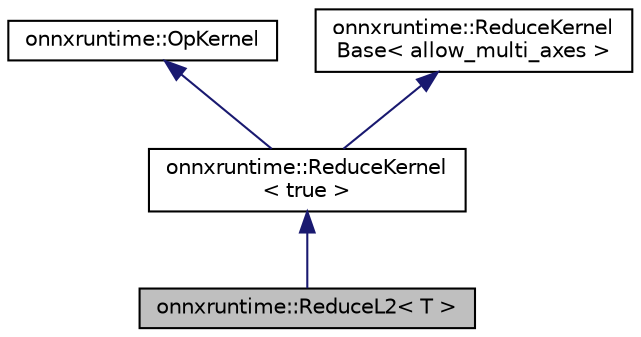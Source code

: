 digraph "onnxruntime::ReduceL2&lt; T &gt;"
{
  edge [fontname="Helvetica",fontsize="10",labelfontname="Helvetica",labelfontsize="10"];
  node [fontname="Helvetica",fontsize="10",shape=record];
  Node0 [label="onnxruntime::ReduceL2\< T \>",height=0.2,width=0.4,color="black", fillcolor="grey75", style="filled", fontcolor="black"];
  Node1 -> Node0 [dir="back",color="midnightblue",fontsize="10",style="solid",fontname="Helvetica"];
  Node1 [label="onnxruntime::ReduceKernel\l\< true \>",height=0.2,width=0.4,color="black", fillcolor="white", style="filled",URL="$classonnxruntime_1_1ReduceKernel.html"];
  Node2 -> Node1 [dir="back",color="midnightblue",fontsize="10",style="solid",fontname="Helvetica"];
  Node2 [label="onnxruntime::OpKernel",height=0.2,width=0.4,color="black", fillcolor="white", style="filled",URL="$classonnxruntime_1_1OpKernel.html"];
  Node3 -> Node1 [dir="back",color="midnightblue",fontsize="10",style="solid",fontname="Helvetica"];
  Node3 [label="onnxruntime::ReduceKernel\lBase\< allow_multi_axes \>",height=0.2,width=0.4,color="black", fillcolor="white", style="filled",URL="$classonnxruntime_1_1ReduceKernelBase.html"];
}
